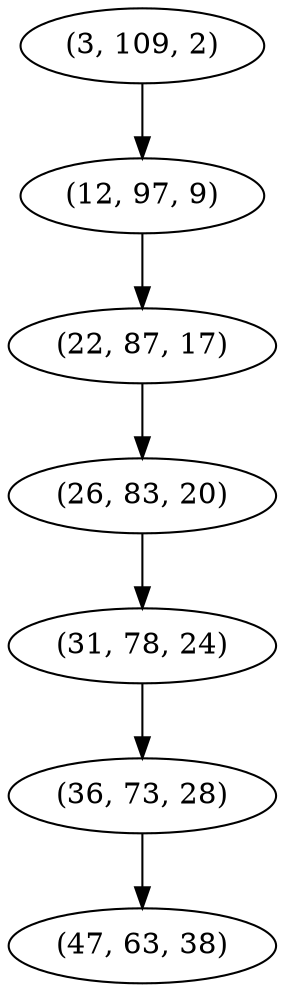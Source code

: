 digraph tree {
    "(3, 109, 2)";
    "(12, 97, 9)";
    "(22, 87, 17)";
    "(26, 83, 20)";
    "(31, 78, 24)";
    "(36, 73, 28)";
    "(47, 63, 38)";
    "(3, 109, 2)" -> "(12, 97, 9)";
    "(12, 97, 9)" -> "(22, 87, 17)";
    "(22, 87, 17)" -> "(26, 83, 20)";
    "(26, 83, 20)" -> "(31, 78, 24)";
    "(31, 78, 24)" -> "(36, 73, 28)";
    "(36, 73, 28)" -> "(47, 63, 38)";
}
